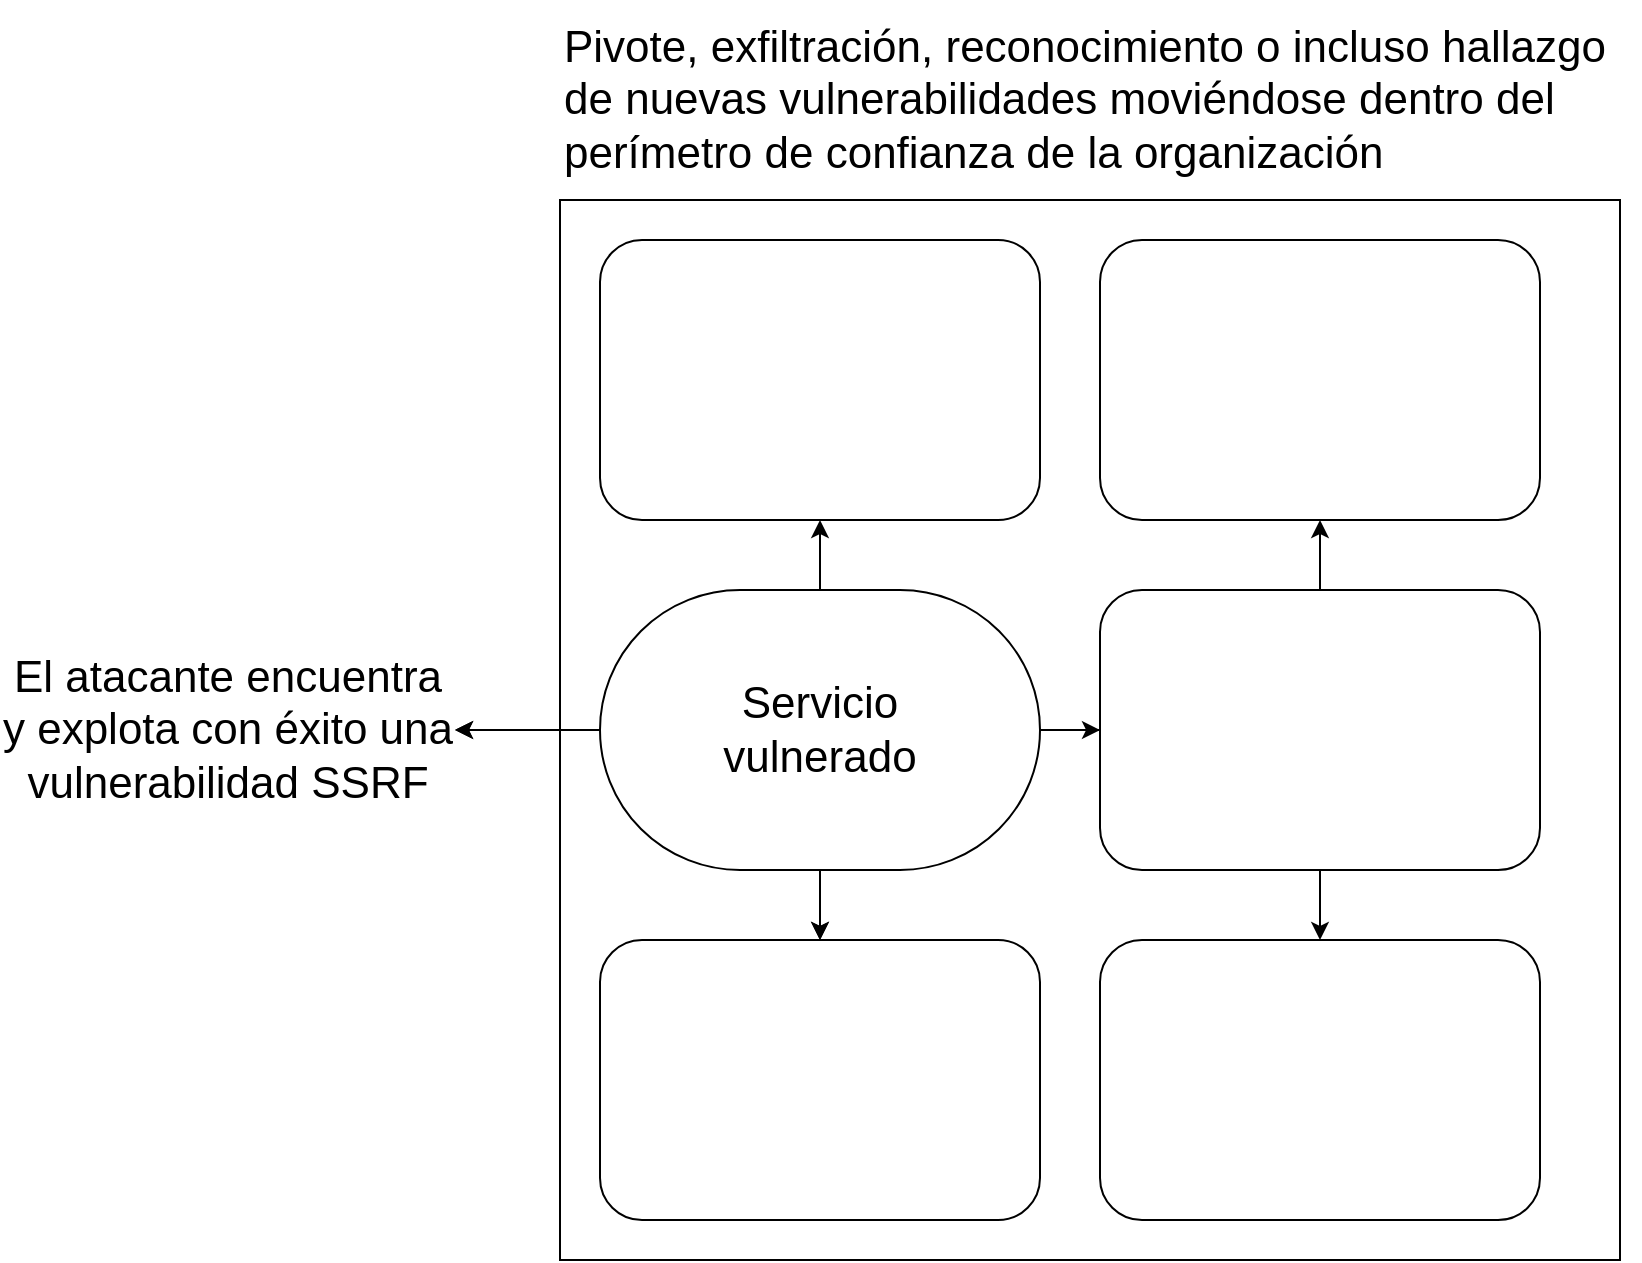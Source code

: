 <mxfile version="28.1.2">
  <diagram name="Página-1" id="RfYGEdSGdM2JqX9TC5-E">
    <mxGraphModel dx="1426" dy="859" grid="1" gridSize="10" guides="1" tooltips="1" connect="1" arrows="1" fold="1" page="1" pageScale="1" pageWidth="1920" pageHeight="1200" math="0" shadow="0">
      <root>
        <mxCell id="0" />
        <mxCell id="1" parent="0" />
        <mxCell id="HGXDy03C4Vj8L7ka9ArD-14" value="" style="edgeStyle=orthogonalEdgeStyle;rounded=0;orthogonalLoop=1;jettySize=auto;html=1;entryX=1;entryY=0.5;entryDx=0;entryDy=0;" edge="1" parent="1" source="HGXDy03C4Vj8L7ka9ArD-1" target="HGXDy03C4Vj8L7ka9ArD-12">
          <mxGeometry relative="1" as="geometry">
            <mxPoint x="585" y="392.5" as="targetPoint" />
          </mxGeometry>
        </mxCell>
        <mxCell id="HGXDy03C4Vj8L7ka9ArD-1" value="" style="whiteSpace=wrap;html=1;aspect=fixed;" vertex="1" parent="1">
          <mxGeometry x="760" y="200" width="530" height="530" as="geometry" />
        </mxCell>
        <mxCell id="HGXDy03C4Vj8L7ka9ArD-15" style="edgeStyle=orthogonalEdgeStyle;rounded=0;orthogonalLoop=1;jettySize=auto;html=1;" edge="1" parent="1" source="HGXDy03C4Vj8L7ka9ArD-2" target="HGXDy03C4Vj8L7ka9ArD-12">
          <mxGeometry relative="1" as="geometry" />
        </mxCell>
        <mxCell id="HGXDy03C4Vj8L7ka9ArD-18" value="" style="edgeStyle=orthogonalEdgeStyle;rounded=0;orthogonalLoop=1;jettySize=auto;html=1;" edge="1" parent="1" source="HGXDy03C4Vj8L7ka9ArD-2" target="HGXDy03C4Vj8L7ka9ArD-3">
          <mxGeometry relative="1" as="geometry" />
        </mxCell>
        <mxCell id="HGXDy03C4Vj8L7ka9ArD-19" value="" style="edgeStyle=orthogonalEdgeStyle;rounded=0;orthogonalLoop=1;jettySize=auto;html=1;" edge="1" parent="1" source="HGXDy03C4Vj8L7ka9ArD-2" target="HGXDy03C4Vj8L7ka9ArD-4">
          <mxGeometry relative="1" as="geometry" />
        </mxCell>
        <mxCell id="HGXDy03C4Vj8L7ka9ArD-20" value="" style="edgeStyle=orthogonalEdgeStyle;rounded=0;orthogonalLoop=1;jettySize=auto;html=1;" edge="1" parent="1" source="HGXDy03C4Vj8L7ka9ArD-2" target="HGXDy03C4Vj8L7ka9ArD-6">
          <mxGeometry relative="1" as="geometry" />
        </mxCell>
        <mxCell id="HGXDy03C4Vj8L7ka9ArD-21" value="" style="edgeStyle=orthogonalEdgeStyle;rounded=0;orthogonalLoop=1;jettySize=auto;html=1;" edge="1" parent="1" source="HGXDy03C4Vj8L7ka9ArD-2" target="HGXDy03C4Vj8L7ka9ArD-4">
          <mxGeometry relative="1" as="geometry" />
        </mxCell>
        <mxCell id="HGXDy03C4Vj8L7ka9ArD-23" style="edgeStyle=orthogonalEdgeStyle;rounded=0;orthogonalLoop=1;jettySize=auto;html=1;entryX=0.5;entryY=0;entryDx=0;entryDy=0;" edge="1" parent="1" source="HGXDy03C4Vj8L7ka9ArD-2" target="HGXDy03C4Vj8L7ka9ArD-7">
          <mxGeometry relative="1" as="geometry" />
        </mxCell>
        <mxCell id="HGXDy03C4Vj8L7ka9ArD-24" style="edgeStyle=orthogonalEdgeStyle;rounded=0;orthogonalLoop=1;jettySize=auto;html=1;entryX=0.5;entryY=1;entryDx=0;entryDy=0;" edge="1" parent="1" source="HGXDy03C4Vj8L7ka9ArD-2" target="HGXDy03C4Vj8L7ka9ArD-5">
          <mxGeometry relative="1" as="geometry" />
        </mxCell>
        <mxCell id="HGXDy03C4Vj8L7ka9ArD-2" value="" style="rounded=1;whiteSpace=wrap;html=1;arcSize=50;" vertex="1" parent="1">
          <mxGeometry x="780" y="395" width="220" height="140" as="geometry" />
        </mxCell>
        <mxCell id="HGXDy03C4Vj8L7ka9ArD-3" value="" style="rounded=1;whiteSpace=wrap;html=1;" vertex="1" parent="1">
          <mxGeometry x="780" y="220" width="220" height="140" as="geometry" />
        </mxCell>
        <mxCell id="HGXDy03C4Vj8L7ka9ArD-4" value="" style="rounded=1;whiteSpace=wrap;html=1;" vertex="1" parent="1">
          <mxGeometry x="780" y="570" width="220" height="140" as="geometry" />
        </mxCell>
        <mxCell id="HGXDy03C4Vj8L7ka9ArD-5" value="" style="rounded=1;whiteSpace=wrap;html=1;" vertex="1" parent="1">
          <mxGeometry x="1030" y="220" width="220" height="140" as="geometry" />
        </mxCell>
        <mxCell id="HGXDy03C4Vj8L7ka9ArD-6" value="" style="rounded=1;whiteSpace=wrap;html=1;" vertex="1" parent="1">
          <mxGeometry x="1030" y="395" width="220" height="140" as="geometry" />
        </mxCell>
        <mxCell id="HGXDy03C4Vj8L7ka9ArD-7" value="" style="rounded=1;whiteSpace=wrap;html=1;" vertex="1" parent="1">
          <mxGeometry x="1030" y="570" width="220" height="140" as="geometry" />
        </mxCell>
        <mxCell id="HGXDy03C4Vj8L7ka9ArD-12" value="&lt;font style=&quot;font-size: 22px;&quot;&gt;El atacante encuentra y explota con éxito una vulnerabilidad SSRF&lt;/font&gt;" style="text;html=1;align=center;verticalAlign=middle;whiteSpace=wrap;rounded=0;" vertex="1" parent="1">
          <mxGeometry x="480" y="392.5" width="227.5" height="145" as="geometry" />
        </mxCell>
        <mxCell id="HGXDy03C4Vj8L7ka9ArD-16" value="&lt;font style=&quot;font-size: 22px;&quot;&gt;Servicio vulnerado&lt;/font&gt;" style="text;html=1;align=center;verticalAlign=middle;whiteSpace=wrap;rounded=0;" vertex="1" parent="1">
          <mxGeometry x="825" y="430" width="130" height="70" as="geometry" />
        </mxCell>
        <mxCell id="HGXDy03C4Vj8L7ka9ArD-25" value="&lt;font style=&quot;font-size: 22px;&quot;&gt;Pivote, exfiltración, reconocimiento o incluso hallazgo de nuevas vulnerabilidades moviéndose dentro del perímetro de confianza de la organización&lt;/font&gt;" style="text;html=1;align=left;verticalAlign=middle;whiteSpace=wrap;rounded=0;" vertex="1" parent="1">
          <mxGeometry x="760" y="100" width="540" height="100" as="geometry" />
        </mxCell>
      </root>
    </mxGraphModel>
  </diagram>
</mxfile>
